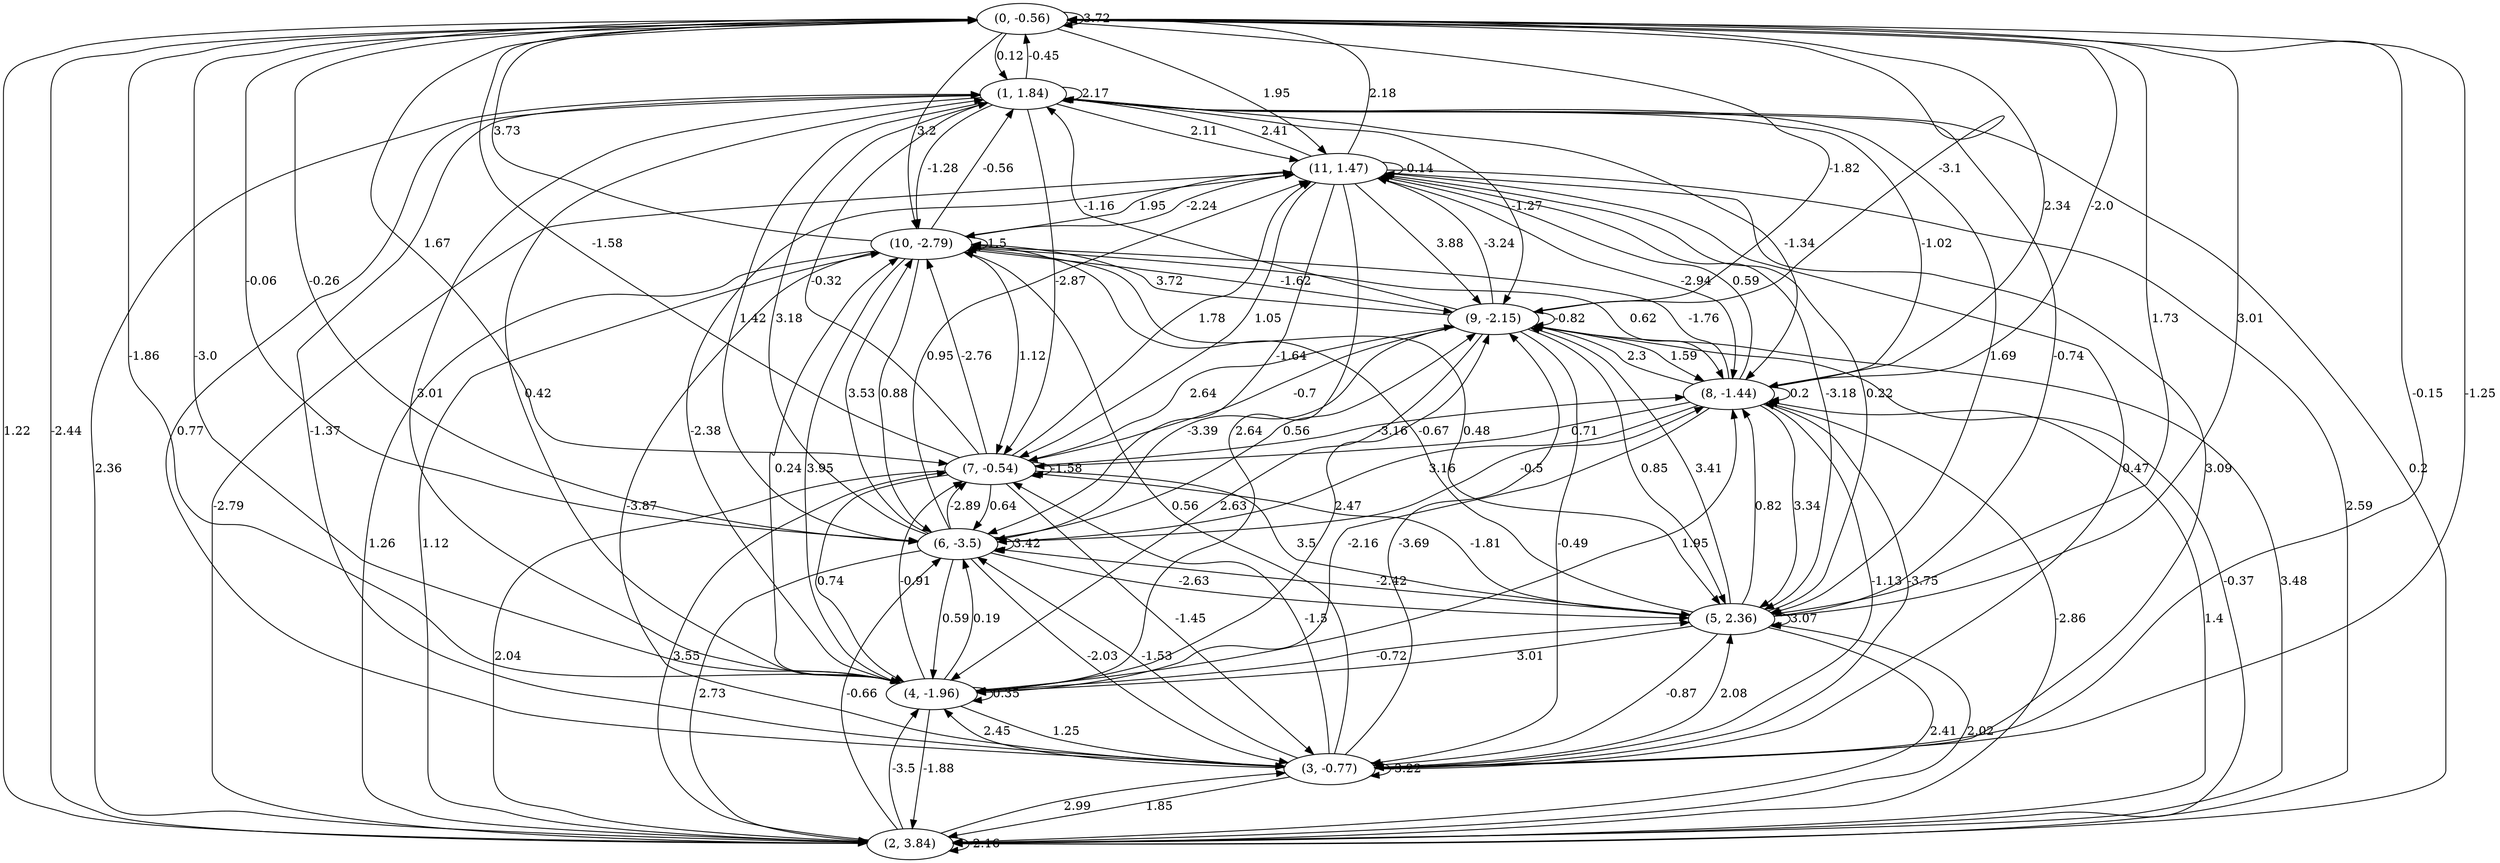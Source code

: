 digraph {
    0 [ label = "(0, -0.56)" ]
    1 [ label = "(1, 1.84)" ]
    2 [ label = "(2, 3.84)" ]
    3 [ label = "(3, -0.77)" ]
    4 [ label = "(4, -1.96)" ]
    5 [ label = "(5, 2.36)" ]
    6 [ label = "(6, -3.5)" ]
    7 [ label = "(7, -0.54)" ]
    8 [ label = "(8, -1.44)" ]
    9 [ label = "(9, -2.15)" ]
    10 [ label = "(10, -2.79)" ]
    11 [ label = "(11, 1.47)" ]
    0 -> 0 [ label = "3.72" ]
    1 -> 1 [ label = "2.17" ]
    2 -> 2 [ label = "-2.16" ]
    3 -> 3 [ label = "-3.22" ]
    4 -> 4 [ label = "0.35" ]
    5 -> 5 [ label = "3.07" ]
    6 -> 6 [ label = "3.42" ]
    7 -> 7 [ label = "-1.58" ]
    8 -> 8 [ label = "0.2" ]
    9 -> 9 [ label = "-0.82" ]
    10 -> 10 [ label = "1.5" ]
    11 -> 11 [ label = "-0.14" ]
    1 -> 0 [ label = "-0.45" ]
    2 -> 0 [ label = "-2.44" ]
    3 -> 0 [ label = "-1.25" ]
    4 -> 0 [ label = "-3.0" ]
    5 -> 0 [ label = "3.01" ]
    6 -> 0 [ label = "-0.26" ]
    7 -> 0 [ label = "-1.58" ]
    8 -> 0 [ label = "-2.0" ]
    9 -> 0 [ label = "-3.1" ]
    10 -> 0 [ label = "3.73" ]
    11 -> 0 [ label = "2.18" ]
    0 -> 1 [ label = "0.12" ]
    2 -> 1 [ label = "2.36" ]
    3 -> 1 [ label = "-1.37" ]
    4 -> 1 [ label = "0.42" ]
    5 -> 1 [ label = "-0.74" ]
    6 -> 1 [ label = "3.18" ]
    7 -> 1 [ label = "-0.32" ]
    8 -> 1 [ label = "-1.02" ]
    9 -> 1 [ label = "-1.16" ]
    10 -> 1 [ label = "-0.56" ]
    11 -> 1 [ label = "2.41" ]
    0 -> 2 [ label = "1.22" ]
    1 -> 2 [ label = "0.2" ]
    3 -> 2 [ label = "1.85" ]
    4 -> 2 [ label = "-1.88" ]
    5 -> 2 [ label = "2.41" ]
    6 -> 2 [ label = "2.73" ]
    7 -> 2 [ label = "2.04" ]
    8 -> 2 [ label = "-2.86" ]
    9 -> 2 [ label = "-0.37" ]
    10 -> 2 [ label = "1.26" ]
    11 -> 2 [ label = "2.59" ]
    0 -> 3 [ label = "-0.15" ]
    1 -> 3 [ label = "0.77" ]
    2 -> 3 [ label = "2.99" ]
    4 -> 3 [ label = "1.25" ]
    5 -> 3 [ label = "-0.87" ]
    6 -> 3 [ label = "-2.03" ]
    7 -> 3 [ label = "-1.45" ]
    8 -> 3 [ label = "-1.13" ]
    9 -> 3 [ label = "-0.49" ]
    10 -> 3 [ label = "-3.87" ]
    11 -> 3 [ label = "3.09" ]
    0 -> 4 [ label = "-1.86" ]
    1 -> 4 [ label = "3.01" ]
    2 -> 4 [ label = "-3.5" ]
    3 -> 4 [ label = "2.45" ]
    5 -> 4 [ label = "3.01" ]
    6 -> 4 [ label = "0.59" ]
    7 -> 4 [ label = "0.74" ]
    8 -> 4 [ label = "-2.16" ]
    9 -> 4 [ label = "2.63" ]
    10 -> 4 [ label = "3.95" ]
    11 -> 4 [ label = "2.64" ]
    0 -> 5 [ label = "1.73" ]
    1 -> 5 [ label = "1.69" ]
    2 -> 5 [ label = "2.02" ]
    3 -> 5 [ label = "2.08" ]
    4 -> 5 [ label = "-0.72" ]
    6 -> 5 [ label = "-2.63" ]
    7 -> 5 [ label = "3.5" ]
    8 -> 5 [ label = "3.34" ]
    9 -> 5 [ label = "0.85" ]
    10 -> 5 [ label = "0.48" ]
    11 -> 5 [ label = "-3.18" ]
    0 -> 6 [ label = "-0.06" ]
    1 -> 6 [ label = "1.42" ]
    2 -> 6 [ label = "-0.66" ]
    3 -> 6 [ label = "-1.53" ]
    4 -> 6 [ label = "0.19" ]
    5 -> 6 [ label = "-2.42" ]
    7 -> 6 [ label = "0.64" ]
    8 -> 6 [ label = "3.16" ]
    9 -> 6 [ label = "-3.39" ]
    10 -> 6 [ label = "0.88" ]
    11 -> 6 [ label = "-1.64" ]
    0 -> 7 [ label = "1.67" ]
    1 -> 7 [ label = "-2.87" ]
    2 -> 7 [ label = "3.55" ]
    3 -> 7 [ label = "-1.5" ]
    4 -> 7 [ label = "-0.91" ]
    5 -> 7 [ label = "-1.81" ]
    6 -> 7 [ label = "-2.89" ]
    8 -> 7 [ label = "0.71" ]
    9 -> 7 [ label = "-0.7" ]
    10 -> 7 [ label = "1.12" ]
    11 -> 7 [ label = "1.05" ]
    0 -> 8 [ label = "2.34" ]
    1 -> 8 [ label = "-1.34" ]
    2 -> 8 [ label = "1.4" ]
    3 -> 8 [ label = "-3.75" ]
    4 -> 8 [ label = "1.95" ]
    5 -> 8 [ label = "0.82" ]
    6 -> 8 [ label = "-0.5" ]
    7 -> 8 [ label = "-3.16" ]
    9 -> 8 [ label = "1.59" ]
    10 -> 8 [ label = "0.62" ]
    11 -> 8 [ label = "-2.94" ]
    0 -> 9 [ label = "-1.82" ]
    1 -> 9 [ label = "-1.27" ]
    2 -> 9 [ label = "3.48" ]
    3 -> 9 [ label = "-3.69" ]
    4 -> 9 [ label = "2.47" ]
    5 -> 9 [ label = "3.41" ]
    6 -> 9 [ label = "0.56" ]
    7 -> 9 [ label = "2.64" ]
    8 -> 9 [ label = "2.3" ]
    10 -> 9 [ label = "-1.62" ]
    11 -> 9 [ label = "3.88" ]
    0 -> 10 [ label = "3.2" ]
    1 -> 10 [ label = "-1.28" ]
    2 -> 10 [ label = "1.12" ]
    3 -> 10 [ label = "0.56" ]
    4 -> 10 [ label = "0.24" ]
    5 -> 10 [ label = "-0.67" ]
    6 -> 10 [ label = "3.53" ]
    7 -> 10 [ label = "-2.76" ]
    8 -> 10 [ label = "-1.76" ]
    9 -> 10 [ label = "3.72" ]
    11 -> 10 [ label = "1.95" ]
    0 -> 11 [ label = "1.95" ]
    1 -> 11 [ label = "2.11" ]
    2 -> 11 [ label = "-2.79" ]
    3 -> 11 [ label = "0.47" ]
    4 -> 11 [ label = "-2.38" ]
    5 -> 11 [ label = "0.22" ]
    6 -> 11 [ label = "0.95" ]
    7 -> 11 [ label = "1.78" ]
    8 -> 11 [ label = "0.59" ]
    9 -> 11 [ label = "-3.24" ]
    10 -> 11 [ label = "-2.24" ]
}

